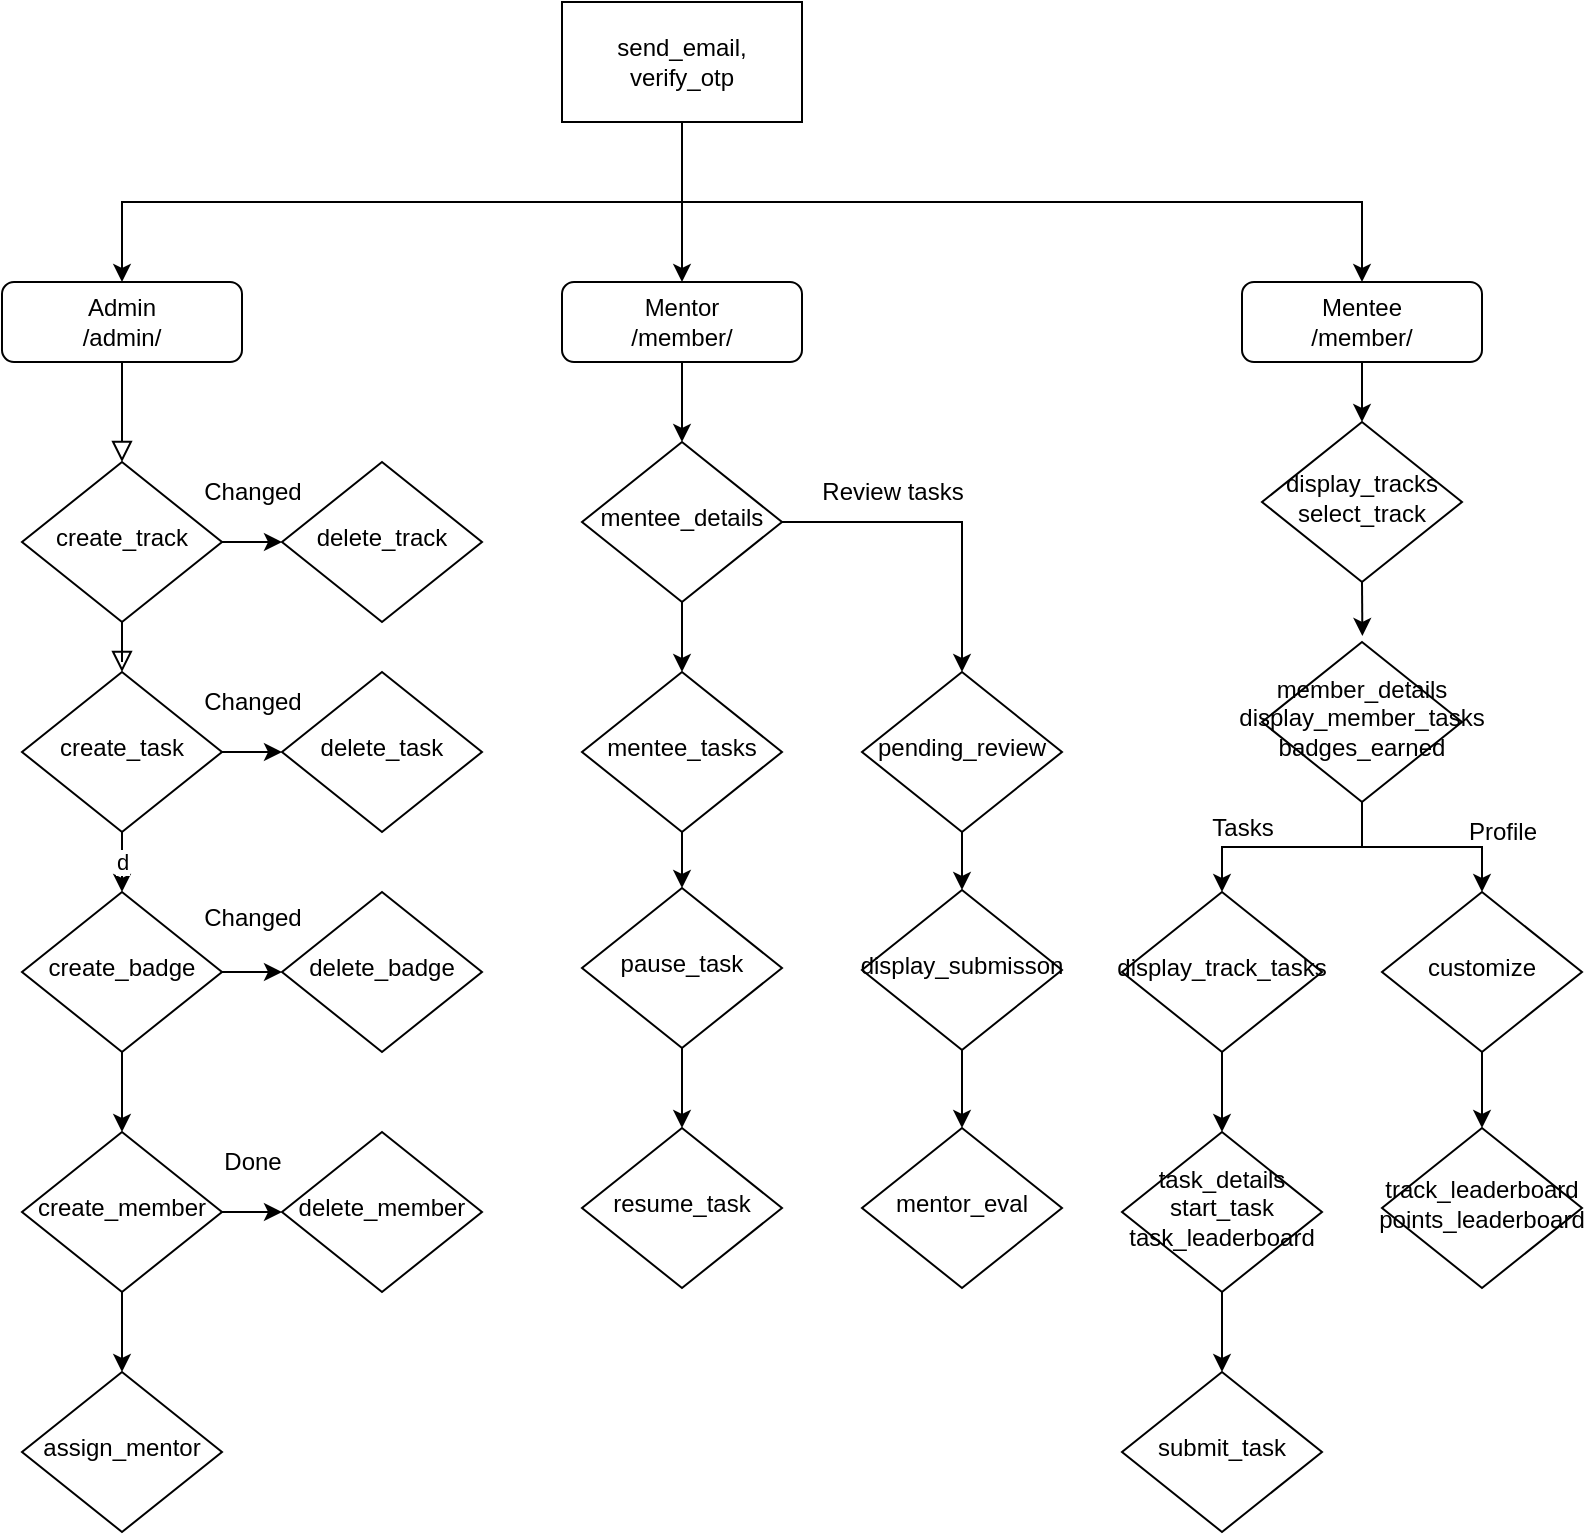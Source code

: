 <mxfile version="26.2.14">
  <diagram id="C5RBs43oDa-KdzZeNtuy" name="Page-1">
    <mxGraphModel dx="996" dy="642" grid="1" gridSize="10" guides="1" tooltips="1" connect="1" arrows="1" fold="1" page="1" pageScale="1" pageWidth="827" pageHeight="1169" background="light-dark(#FFFFFF,#121212)" math="0" shadow="0">
      <root>
        <mxCell id="WIyWlLk6GJQsqaUBKTNV-0" />
        <mxCell id="WIyWlLk6GJQsqaUBKTNV-1" parent="WIyWlLk6GJQsqaUBKTNV-0" />
        <mxCell id="WIyWlLk6GJQsqaUBKTNV-2" value="" style="rounded=0;html=1;jettySize=auto;orthogonalLoop=1;fontSize=11;endArrow=block;endFill=0;endSize=8;strokeWidth=1;shadow=0;labelBackgroundColor=none;edgeStyle=orthogonalEdgeStyle;" parent="WIyWlLk6GJQsqaUBKTNV-1" source="WIyWlLk6GJQsqaUBKTNV-3" target="WIyWlLk6GJQsqaUBKTNV-6" edge="1">
          <mxGeometry relative="1" as="geometry" />
        </mxCell>
        <mxCell id="WIyWlLk6GJQsqaUBKTNV-3" value="Admin&lt;br&gt;/admin/" style="rounded=1;whiteSpace=wrap;html=1;fontSize=12;glass=0;strokeWidth=1;shadow=0;" parent="WIyWlLk6GJQsqaUBKTNV-1" vertex="1">
          <mxGeometry x="30" y="180" width="120" height="40" as="geometry" />
        </mxCell>
        <mxCell id="WIyWlLk6GJQsqaUBKTNV-4" value="" style="rounded=0;html=1;jettySize=auto;orthogonalLoop=1;fontSize=11;endArrow=block;endFill=0;endSize=8;strokeWidth=1;shadow=0;labelBackgroundColor=none;edgeStyle=orthogonalEdgeStyle;" parent="WIyWlLk6GJQsqaUBKTNV-1" source="WIyWlLk6GJQsqaUBKTNV-6" target="WIyWlLk6GJQsqaUBKTNV-10" edge="1">
          <mxGeometry y="20" relative="1" as="geometry">
            <mxPoint as="offset" />
          </mxGeometry>
        </mxCell>
        <mxCell id="IfrZgiF8gO8FJ9o0qoM8-8" value="" style="edgeStyle=orthogonalEdgeStyle;rounded=0;orthogonalLoop=1;jettySize=auto;html=1;" edge="1" parent="WIyWlLk6GJQsqaUBKTNV-1" source="WIyWlLk6GJQsqaUBKTNV-6" target="IfrZgiF8gO8FJ9o0qoM8-7">
          <mxGeometry relative="1" as="geometry" />
        </mxCell>
        <mxCell id="WIyWlLk6GJQsqaUBKTNV-6" value="create_track" style="rhombus;whiteSpace=wrap;html=1;shadow=0;fontFamily=Helvetica;fontSize=12;align=center;strokeWidth=1;spacing=6;spacingTop=-4;" parent="WIyWlLk6GJQsqaUBKTNV-1" vertex="1">
          <mxGeometry x="40" y="270" width="100" height="80" as="geometry" />
        </mxCell>
        <mxCell id="IfrZgiF8gO8FJ9o0qoM8-4" value="d" style="edgeStyle=orthogonalEdgeStyle;rounded=0;orthogonalLoop=1;jettySize=auto;html=1;" edge="1" parent="WIyWlLk6GJQsqaUBKTNV-1" source="WIyWlLk6GJQsqaUBKTNV-10" target="IfrZgiF8gO8FJ9o0qoM8-3">
          <mxGeometry relative="1" as="geometry" />
        </mxCell>
        <mxCell id="IfrZgiF8gO8FJ9o0qoM8-11" value="" style="edgeStyle=orthogonalEdgeStyle;rounded=0;orthogonalLoop=1;jettySize=auto;html=1;" edge="1" parent="WIyWlLk6GJQsqaUBKTNV-1" source="WIyWlLk6GJQsqaUBKTNV-10" target="IfrZgiF8gO8FJ9o0qoM8-10">
          <mxGeometry relative="1" as="geometry" />
        </mxCell>
        <mxCell id="WIyWlLk6GJQsqaUBKTNV-10" value="create_task" style="rhombus;whiteSpace=wrap;html=1;shadow=0;fontFamily=Helvetica;fontSize=12;align=center;strokeWidth=1;spacing=6;spacingTop=-4;" parent="WIyWlLk6GJQsqaUBKTNV-1" vertex="1">
          <mxGeometry x="40" y="375" width="100" height="80" as="geometry" />
        </mxCell>
        <mxCell id="IfrZgiF8gO8FJ9o0qoM8-14" value="" style="edgeStyle=orthogonalEdgeStyle;rounded=0;orthogonalLoop=1;jettySize=auto;html=1;" edge="1" parent="WIyWlLk6GJQsqaUBKTNV-1" source="IfrZgiF8gO8FJ9o0qoM8-3" target="IfrZgiF8gO8FJ9o0qoM8-13">
          <mxGeometry relative="1" as="geometry" />
        </mxCell>
        <mxCell id="IfrZgiF8gO8FJ9o0qoM8-17" value="" style="edgeStyle=orthogonalEdgeStyle;rounded=0;orthogonalLoop=1;jettySize=auto;html=1;" edge="1" parent="WIyWlLk6GJQsqaUBKTNV-1" source="IfrZgiF8gO8FJ9o0qoM8-3" target="IfrZgiF8gO8FJ9o0qoM8-16">
          <mxGeometry relative="1" as="geometry" />
        </mxCell>
        <mxCell id="IfrZgiF8gO8FJ9o0qoM8-3" value="create_badge" style="rhombus;whiteSpace=wrap;html=1;shadow=0;fontFamily=Helvetica;fontSize=12;align=center;strokeWidth=1;spacing=6;spacingTop=-4;" vertex="1" parent="WIyWlLk6GJQsqaUBKTNV-1">
          <mxGeometry x="40" y="485" width="100" height="80" as="geometry" />
        </mxCell>
        <mxCell id="IfrZgiF8gO8FJ9o0qoM8-7" value="delete_track" style="rhombus;whiteSpace=wrap;html=1;shadow=0;fontFamily=Helvetica;fontSize=12;align=center;strokeWidth=1;spacing=6;spacingTop=-4;" vertex="1" parent="WIyWlLk6GJQsqaUBKTNV-1">
          <mxGeometry x="170" y="270" width="100" height="80" as="geometry" />
        </mxCell>
        <mxCell id="IfrZgiF8gO8FJ9o0qoM8-9" value="Changed" style="text;html=1;align=center;verticalAlign=middle;resizable=0;points=[];autosize=1;strokeColor=none;fillColor=none;" vertex="1" parent="WIyWlLk6GJQsqaUBKTNV-1">
          <mxGeometry x="120" y="270" width="70" height="30" as="geometry" />
        </mxCell>
        <mxCell id="IfrZgiF8gO8FJ9o0qoM8-10" value="delete_task" style="rhombus;whiteSpace=wrap;html=1;shadow=0;fontFamily=Helvetica;fontSize=12;align=center;strokeWidth=1;spacing=6;spacingTop=-4;" vertex="1" parent="WIyWlLk6GJQsqaUBKTNV-1">
          <mxGeometry x="170" y="375" width="100" height="80" as="geometry" />
        </mxCell>
        <mxCell id="IfrZgiF8gO8FJ9o0qoM8-12" value="Changed" style="text;html=1;align=center;verticalAlign=middle;resizable=0;points=[];autosize=1;strokeColor=none;fillColor=none;" vertex="1" parent="WIyWlLk6GJQsqaUBKTNV-1">
          <mxGeometry x="120" y="375" width="70" height="30" as="geometry" />
        </mxCell>
        <mxCell id="IfrZgiF8gO8FJ9o0qoM8-13" value="delete_badge" style="rhombus;whiteSpace=wrap;html=1;shadow=0;fontFamily=Helvetica;fontSize=12;align=center;strokeWidth=1;spacing=6;spacingTop=-4;" vertex="1" parent="WIyWlLk6GJQsqaUBKTNV-1">
          <mxGeometry x="170" y="485" width="100" height="80" as="geometry" />
        </mxCell>
        <mxCell id="IfrZgiF8gO8FJ9o0qoM8-15" value="Changed" style="text;html=1;align=center;verticalAlign=middle;resizable=0;points=[];autosize=1;strokeColor=none;fillColor=none;" vertex="1" parent="WIyWlLk6GJQsqaUBKTNV-1">
          <mxGeometry x="120" y="483" width="70" height="30" as="geometry" />
        </mxCell>
        <mxCell id="IfrZgiF8gO8FJ9o0qoM8-19" value="" style="edgeStyle=orthogonalEdgeStyle;rounded=0;orthogonalLoop=1;jettySize=auto;html=1;" edge="1" parent="WIyWlLk6GJQsqaUBKTNV-1" source="IfrZgiF8gO8FJ9o0qoM8-16" target="IfrZgiF8gO8FJ9o0qoM8-18">
          <mxGeometry relative="1" as="geometry" />
        </mxCell>
        <mxCell id="IfrZgiF8gO8FJ9o0qoM8-33" value="" style="edgeStyle=orthogonalEdgeStyle;rounded=0;orthogonalLoop=1;jettySize=auto;html=1;" edge="1" parent="WIyWlLk6GJQsqaUBKTNV-1" source="IfrZgiF8gO8FJ9o0qoM8-16" target="IfrZgiF8gO8FJ9o0qoM8-32">
          <mxGeometry relative="1" as="geometry" />
        </mxCell>
        <mxCell id="IfrZgiF8gO8FJ9o0qoM8-16" value="create_member" style="rhombus;whiteSpace=wrap;html=1;shadow=0;fontFamily=Helvetica;fontSize=12;align=center;strokeWidth=1;spacing=6;spacingTop=-4;" vertex="1" parent="WIyWlLk6GJQsqaUBKTNV-1">
          <mxGeometry x="40" y="605" width="100" height="80" as="geometry" />
        </mxCell>
        <mxCell id="IfrZgiF8gO8FJ9o0qoM8-18" value="delete_member" style="rhombus;whiteSpace=wrap;html=1;shadow=0;fontFamily=Helvetica;fontSize=12;align=center;strokeWidth=1;spacing=6;spacingTop=-4;" vertex="1" parent="WIyWlLk6GJQsqaUBKTNV-1">
          <mxGeometry x="170" y="605" width="100" height="80" as="geometry" />
        </mxCell>
        <mxCell id="IfrZgiF8gO8FJ9o0qoM8-20" value="Done" style="text;html=1;align=center;verticalAlign=middle;resizable=0;points=[];autosize=1;strokeColor=none;fillColor=none;" vertex="1" parent="WIyWlLk6GJQsqaUBKTNV-1">
          <mxGeometry x="130" y="605" width="50" height="30" as="geometry" />
        </mxCell>
        <mxCell id="IfrZgiF8gO8FJ9o0qoM8-29" value="" style="edgeStyle=orthogonalEdgeStyle;rounded=0;orthogonalLoop=1;jettySize=auto;html=1;" edge="1" parent="WIyWlLk6GJQsqaUBKTNV-1" source="IfrZgiF8gO8FJ9o0qoM8-26">
          <mxGeometry relative="1" as="geometry">
            <mxPoint x="370" y="180" as="targetPoint" />
          </mxGeometry>
        </mxCell>
        <mxCell id="IfrZgiF8gO8FJ9o0qoM8-54" style="edgeStyle=orthogonalEdgeStyle;rounded=0;orthogonalLoop=1;jettySize=auto;html=1;exitX=0.5;exitY=1;exitDx=0;exitDy=0;entryX=0.5;entryY=0;entryDx=0;entryDy=0;" edge="1" parent="WIyWlLk6GJQsqaUBKTNV-1" source="IfrZgiF8gO8FJ9o0qoM8-26" target="WIyWlLk6GJQsqaUBKTNV-3">
          <mxGeometry relative="1" as="geometry" />
        </mxCell>
        <mxCell id="IfrZgiF8gO8FJ9o0qoM8-57" style="edgeStyle=orthogonalEdgeStyle;rounded=0;orthogonalLoop=1;jettySize=auto;html=1;exitX=0.5;exitY=1;exitDx=0;exitDy=0;entryX=0.5;entryY=0;entryDx=0;entryDy=0;" edge="1" parent="WIyWlLk6GJQsqaUBKTNV-1" source="IfrZgiF8gO8FJ9o0qoM8-26" target="IfrZgiF8gO8FJ9o0qoM8-56">
          <mxGeometry relative="1" as="geometry" />
        </mxCell>
        <mxCell id="IfrZgiF8gO8FJ9o0qoM8-26" value="send_email, verify_otp" style="rounded=0;whiteSpace=wrap;html=1;" vertex="1" parent="WIyWlLk6GJQsqaUBKTNV-1">
          <mxGeometry x="310" y="40" width="120" height="60" as="geometry" />
        </mxCell>
        <mxCell id="IfrZgiF8gO8FJ9o0qoM8-38" value="" style="edgeStyle=orthogonalEdgeStyle;rounded=0;orthogonalLoop=1;jettySize=auto;html=1;" edge="1" parent="WIyWlLk6GJQsqaUBKTNV-1" source="IfrZgiF8gO8FJ9o0qoM8-31">
          <mxGeometry relative="1" as="geometry">
            <mxPoint x="370" y="260" as="targetPoint" />
          </mxGeometry>
        </mxCell>
        <mxCell id="IfrZgiF8gO8FJ9o0qoM8-31" value="Mentor&lt;br&gt;/member/" style="rounded=1;whiteSpace=wrap;html=1;" vertex="1" parent="WIyWlLk6GJQsqaUBKTNV-1">
          <mxGeometry x="310" y="180" width="120" height="40" as="geometry" />
        </mxCell>
        <mxCell id="IfrZgiF8gO8FJ9o0qoM8-32" value="assign_mentor" style="rhombus;whiteSpace=wrap;html=1;shadow=0;fontFamily=Helvetica;fontSize=12;align=center;strokeWidth=1;spacing=6;spacingTop=-4;" vertex="1" parent="WIyWlLk6GJQsqaUBKTNV-1">
          <mxGeometry x="40" y="725" width="100" height="80" as="geometry" />
        </mxCell>
        <mxCell id="IfrZgiF8gO8FJ9o0qoM8-41" value="" style="edgeStyle=orthogonalEdgeStyle;rounded=0;orthogonalLoop=1;jettySize=auto;html=1;" edge="1" parent="WIyWlLk6GJQsqaUBKTNV-1" source="IfrZgiF8gO8FJ9o0qoM8-39" target="IfrZgiF8gO8FJ9o0qoM8-40">
          <mxGeometry relative="1" as="geometry" />
        </mxCell>
        <mxCell id="IfrZgiF8gO8FJ9o0qoM8-51" value="" style="edgeStyle=orthogonalEdgeStyle;rounded=0;orthogonalLoop=1;jettySize=auto;html=1;" edge="1" parent="WIyWlLk6GJQsqaUBKTNV-1" source="IfrZgiF8gO8FJ9o0qoM8-39" target="IfrZgiF8gO8FJ9o0qoM8-47">
          <mxGeometry relative="1" as="geometry" />
        </mxCell>
        <mxCell id="IfrZgiF8gO8FJ9o0qoM8-39" value="mentee_details" style="rhombus;whiteSpace=wrap;html=1;shadow=0;fontFamily=Helvetica;fontSize=12;align=center;strokeWidth=1;spacing=6;spacingTop=-4;" vertex="1" parent="WIyWlLk6GJQsqaUBKTNV-1">
          <mxGeometry x="320" y="260" width="100" height="80" as="geometry" />
        </mxCell>
        <mxCell id="IfrZgiF8gO8FJ9o0qoM8-40" value="mentee_tasks" style="rhombus;whiteSpace=wrap;html=1;shadow=0;fontFamily=Helvetica;fontSize=12;align=center;strokeWidth=1;spacing=6;spacingTop=-4;" vertex="1" parent="WIyWlLk6GJQsqaUBKTNV-1">
          <mxGeometry x="320" y="375" width="100" height="80" as="geometry" />
        </mxCell>
        <mxCell id="IfrZgiF8gO8FJ9o0qoM8-45" value="" style="edgeStyle=orthogonalEdgeStyle;rounded=0;orthogonalLoop=1;jettySize=auto;html=1;" edge="1" parent="WIyWlLk6GJQsqaUBKTNV-1" source="IfrZgiF8gO8FJ9o0qoM8-42" target="IfrZgiF8gO8FJ9o0qoM8-44">
          <mxGeometry relative="1" as="geometry" />
        </mxCell>
        <mxCell id="IfrZgiF8gO8FJ9o0qoM8-42" value="pause_task" style="rhombus;whiteSpace=wrap;html=1;shadow=0;fontFamily=Helvetica;fontSize=12;align=center;strokeWidth=1;spacing=6;spacingTop=-4;" vertex="1" parent="WIyWlLk6GJQsqaUBKTNV-1">
          <mxGeometry x="320" y="483" width="100" height="80" as="geometry" />
        </mxCell>
        <mxCell id="IfrZgiF8gO8FJ9o0qoM8-44" value="resume_task" style="rhombus;whiteSpace=wrap;html=1;shadow=0;fontFamily=Helvetica;fontSize=12;align=center;strokeWidth=1;spacing=6;spacingTop=-4;" vertex="1" parent="WIyWlLk6GJQsqaUBKTNV-1">
          <mxGeometry x="320" y="603" width="100" height="80" as="geometry" />
        </mxCell>
        <mxCell id="IfrZgiF8gO8FJ9o0qoM8-46" value="" style="endArrow=classic;html=1;rounded=0;exitX=0.5;exitY=1;exitDx=0;exitDy=0;entryX=0.5;entryY=0;entryDx=0;entryDy=0;" edge="1" parent="WIyWlLk6GJQsqaUBKTNV-1" source="IfrZgiF8gO8FJ9o0qoM8-40" target="IfrZgiF8gO8FJ9o0qoM8-42">
          <mxGeometry width="50" height="50" relative="1" as="geometry">
            <mxPoint x="450" y="505" as="sourcePoint" />
            <mxPoint x="500" y="455" as="targetPoint" />
          </mxGeometry>
        </mxCell>
        <mxCell id="IfrZgiF8gO8FJ9o0qoM8-50" value="" style="edgeStyle=orthogonalEdgeStyle;rounded=0;orthogonalLoop=1;jettySize=auto;html=1;" edge="1" parent="WIyWlLk6GJQsqaUBKTNV-1" source="IfrZgiF8gO8FJ9o0qoM8-47" target="IfrZgiF8gO8FJ9o0qoM8-49">
          <mxGeometry relative="1" as="geometry" />
        </mxCell>
        <mxCell id="IfrZgiF8gO8FJ9o0qoM8-47" value="pending_review" style="rhombus;whiteSpace=wrap;html=1;shadow=0;fontFamily=Helvetica;fontSize=12;align=center;strokeWidth=1;spacing=6;spacingTop=-4;" vertex="1" parent="WIyWlLk6GJQsqaUBKTNV-1">
          <mxGeometry x="460" y="375" width="100" height="80" as="geometry" />
        </mxCell>
        <mxCell id="IfrZgiF8gO8FJ9o0qoM8-53" value="" style="edgeStyle=orthogonalEdgeStyle;rounded=0;orthogonalLoop=1;jettySize=auto;html=1;" edge="1" parent="WIyWlLk6GJQsqaUBKTNV-1" source="IfrZgiF8gO8FJ9o0qoM8-49" target="IfrZgiF8gO8FJ9o0qoM8-52">
          <mxGeometry relative="1" as="geometry" />
        </mxCell>
        <mxCell id="IfrZgiF8gO8FJ9o0qoM8-49" value="display_submisson" style="rhombus;whiteSpace=wrap;html=1;shadow=0;fontFamily=Helvetica;fontSize=12;align=center;strokeWidth=1;spacing=6;spacingTop=-4;" vertex="1" parent="WIyWlLk6GJQsqaUBKTNV-1">
          <mxGeometry x="460" y="484" width="100" height="80" as="geometry" />
        </mxCell>
        <mxCell id="IfrZgiF8gO8FJ9o0qoM8-52" value="mentor_eval" style="rhombus;whiteSpace=wrap;html=1;shadow=0;fontFamily=Helvetica;fontSize=12;align=center;strokeWidth=1;spacing=6;spacingTop=-4;" vertex="1" parent="WIyWlLk6GJQsqaUBKTNV-1">
          <mxGeometry x="460" y="603" width="100" height="80" as="geometry" />
        </mxCell>
        <mxCell id="IfrZgiF8gO8FJ9o0qoM8-79" value="" style="edgeStyle=orthogonalEdgeStyle;rounded=0;orthogonalLoop=1;jettySize=auto;html=1;" edge="1" parent="WIyWlLk6GJQsqaUBKTNV-1" source="IfrZgiF8gO8FJ9o0qoM8-56" target="IfrZgiF8gO8FJ9o0qoM8-59">
          <mxGeometry relative="1" as="geometry" />
        </mxCell>
        <mxCell id="IfrZgiF8gO8FJ9o0qoM8-56" value="Mentee&lt;div&gt;/member/&lt;/div&gt;" style="rounded=1;whiteSpace=wrap;html=1;" vertex="1" parent="WIyWlLk6GJQsqaUBKTNV-1">
          <mxGeometry x="650" y="180" width="120" height="40" as="geometry" />
        </mxCell>
        <mxCell id="IfrZgiF8gO8FJ9o0qoM8-59" value="display_tracks&lt;br&gt;select_track" style="rhombus;whiteSpace=wrap;html=1;shadow=0;fontFamily=Helvetica;fontSize=12;align=center;strokeWidth=1;spacing=6;spacingTop=-4;" vertex="1" parent="WIyWlLk6GJQsqaUBKTNV-1">
          <mxGeometry x="660" y="250" width="100" height="80" as="geometry" />
        </mxCell>
        <mxCell id="IfrZgiF8gO8FJ9o0qoM8-63" value="" style="edgeStyle=orthogonalEdgeStyle;rounded=0;orthogonalLoop=1;jettySize=auto;html=1;" edge="1" parent="WIyWlLk6GJQsqaUBKTNV-1" source="IfrZgiF8gO8FJ9o0qoM8-60" target="IfrZgiF8gO8FJ9o0qoM8-62">
          <mxGeometry relative="1" as="geometry" />
        </mxCell>
        <mxCell id="IfrZgiF8gO8FJ9o0qoM8-67" value="" style="edgeStyle=orthogonalEdgeStyle;rounded=0;orthogonalLoop=1;jettySize=auto;html=1;" edge="1" parent="WIyWlLk6GJQsqaUBKTNV-1" source="IfrZgiF8gO8FJ9o0qoM8-60" target="IfrZgiF8gO8FJ9o0qoM8-66">
          <mxGeometry relative="1" as="geometry" />
        </mxCell>
        <mxCell id="IfrZgiF8gO8FJ9o0qoM8-60" value="member_details&lt;br&gt;display_member_tasks&lt;br&gt;badges_earned" style="rhombus;whiteSpace=wrap;html=1;shadow=0;fontFamily=Helvetica;fontSize=12;align=center;strokeWidth=1;spacing=6;spacingTop=-4;" vertex="1" parent="WIyWlLk6GJQsqaUBKTNV-1">
          <mxGeometry x="660" y="360" width="100" height="80" as="geometry" />
        </mxCell>
        <mxCell id="IfrZgiF8gO8FJ9o0qoM8-65" value="" style="edgeStyle=orthogonalEdgeStyle;rounded=0;orthogonalLoop=1;jettySize=auto;html=1;" edge="1" parent="WIyWlLk6GJQsqaUBKTNV-1" source="IfrZgiF8gO8FJ9o0qoM8-62" target="IfrZgiF8gO8FJ9o0qoM8-64">
          <mxGeometry relative="1" as="geometry" />
        </mxCell>
        <mxCell id="IfrZgiF8gO8FJ9o0qoM8-62" value="customize" style="rhombus;whiteSpace=wrap;html=1;shadow=0;fontFamily=Helvetica;fontSize=12;align=center;strokeWidth=1;spacing=6;spacingTop=-4;" vertex="1" parent="WIyWlLk6GJQsqaUBKTNV-1">
          <mxGeometry x="720" y="485" width="100" height="80" as="geometry" />
        </mxCell>
        <mxCell id="IfrZgiF8gO8FJ9o0qoM8-64" value="track_leaderboard&lt;br&gt;points_leaderboard" style="rhombus;whiteSpace=wrap;html=1;shadow=0;fontFamily=Helvetica;fontSize=12;align=center;strokeWidth=1;spacing=6;spacingTop=-4;" vertex="1" parent="WIyWlLk6GJQsqaUBKTNV-1">
          <mxGeometry x="720" y="603" width="100" height="80" as="geometry" />
        </mxCell>
        <mxCell id="IfrZgiF8gO8FJ9o0qoM8-69" value="" style="edgeStyle=orthogonalEdgeStyle;rounded=0;orthogonalLoop=1;jettySize=auto;html=1;" edge="1" parent="WIyWlLk6GJQsqaUBKTNV-1" source="IfrZgiF8gO8FJ9o0qoM8-66" target="IfrZgiF8gO8FJ9o0qoM8-68">
          <mxGeometry relative="1" as="geometry" />
        </mxCell>
        <mxCell id="IfrZgiF8gO8FJ9o0qoM8-66" value="display_track_tasks" style="rhombus;whiteSpace=wrap;html=1;shadow=0;fontFamily=Helvetica;fontSize=12;align=center;strokeWidth=1;spacing=6;spacingTop=-4;" vertex="1" parent="WIyWlLk6GJQsqaUBKTNV-1">
          <mxGeometry x="590" y="485" width="100" height="80" as="geometry" />
        </mxCell>
        <mxCell id="IfrZgiF8gO8FJ9o0qoM8-75" value="" style="edgeStyle=orthogonalEdgeStyle;rounded=0;orthogonalLoop=1;jettySize=auto;html=1;" edge="1" parent="WIyWlLk6GJQsqaUBKTNV-1" source="IfrZgiF8gO8FJ9o0qoM8-68" target="IfrZgiF8gO8FJ9o0qoM8-74">
          <mxGeometry relative="1" as="geometry" />
        </mxCell>
        <mxCell id="IfrZgiF8gO8FJ9o0qoM8-68" value="task_details&lt;br&gt;start_task&lt;br&gt;task_leaderboard" style="rhombus;whiteSpace=wrap;html=1;shadow=0;fontFamily=Helvetica;fontSize=12;align=center;strokeWidth=1;spacing=6;spacingTop=-4;" vertex="1" parent="WIyWlLk6GJQsqaUBKTNV-1">
          <mxGeometry x="590" y="605" width="100" height="80" as="geometry" />
        </mxCell>
        <mxCell id="IfrZgiF8gO8FJ9o0qoM8-70" value="Tasks" style="text;html=1;align=center;verticalAlign=middle;resizable=0;points=[];autosize=1;strokeColor=none;fillColor=none;" vertex="1" parent="WIyWlLk6GJQsqaUBKTNV-1">
          <mxGeometry x="625" y="438" width="50" height="30" as="geometry" />
        </mxCell>
        <mxCell id="IfrZgiF8gO8FJ9o0qoM8-71" value="Profile" style="text;html=1;align=center;verticalAlign=middle;resizable=0;points=[];autosize=1;strokeColor=none;fillColor=none;" vertex="1" parent="WIyWlLk6GJQsqaUBKTNV-1">
          <mxGeometry x="750" y="440" width="60" height="30" as="geometry" />
        </mxCell>
        <mxCell id="IfrZgiF8gO8FJ9o0qoM8-72" value="Review tasks" style="text;html=1;align=center;verticalAlign=middle;resizable=0;points=[];autosize=1;strokeColor=none;fillColor=none;" vertex="1" parent="WIyWlLk6GJQsqaUBKTNV-1">
          <mxGeometry x="430" y="270" width="90" height="30" as="geometry" />
        </mxCell>
        <mxCell id="IfrZgiF8gO8FJ9o0qoM8-74" value="submit_task" style="rhombus;whiteSpace=wrap;html=1;shadow=0;fontFamily=Helvetica;fontSize=12;align=center;strokeWidth=1;spacing=6;spacingTop=-4;" vertex="1" parent="WIyWlLk6GJQsqaUBKTNV-1">
          <mxGeometry x="590" y="725" width="100" height="80" as="geometry" />
        </mxCell>
        <mxCell id="IfrZgiF8gO8FJ9o0qoM8-83" style="edgeStyle=orthogonalEdgeStyle;rounded=0;orthogonalLoop=1;jettySize=auto;html=1;exitX=0.5;exitY=1;exitDx=0;exitDy=0;entryX=0.502;entryY=-0.038;entryDx=0;entryDy=0;entryPerimeter=0;" edge="1" parent="WIyWlLk6GJQsqaUBKTNV-1" source="IfrZgiF8gO8FJ9o0qoM8-59" target="IfrZgiF8gO8FJ9o0qoM8-60">
          <mxGeometry relative="1" as="geometry" />
        </mxCell>
      </root>
    </mxGraphModel>
  </diagram>
</mxfile>
